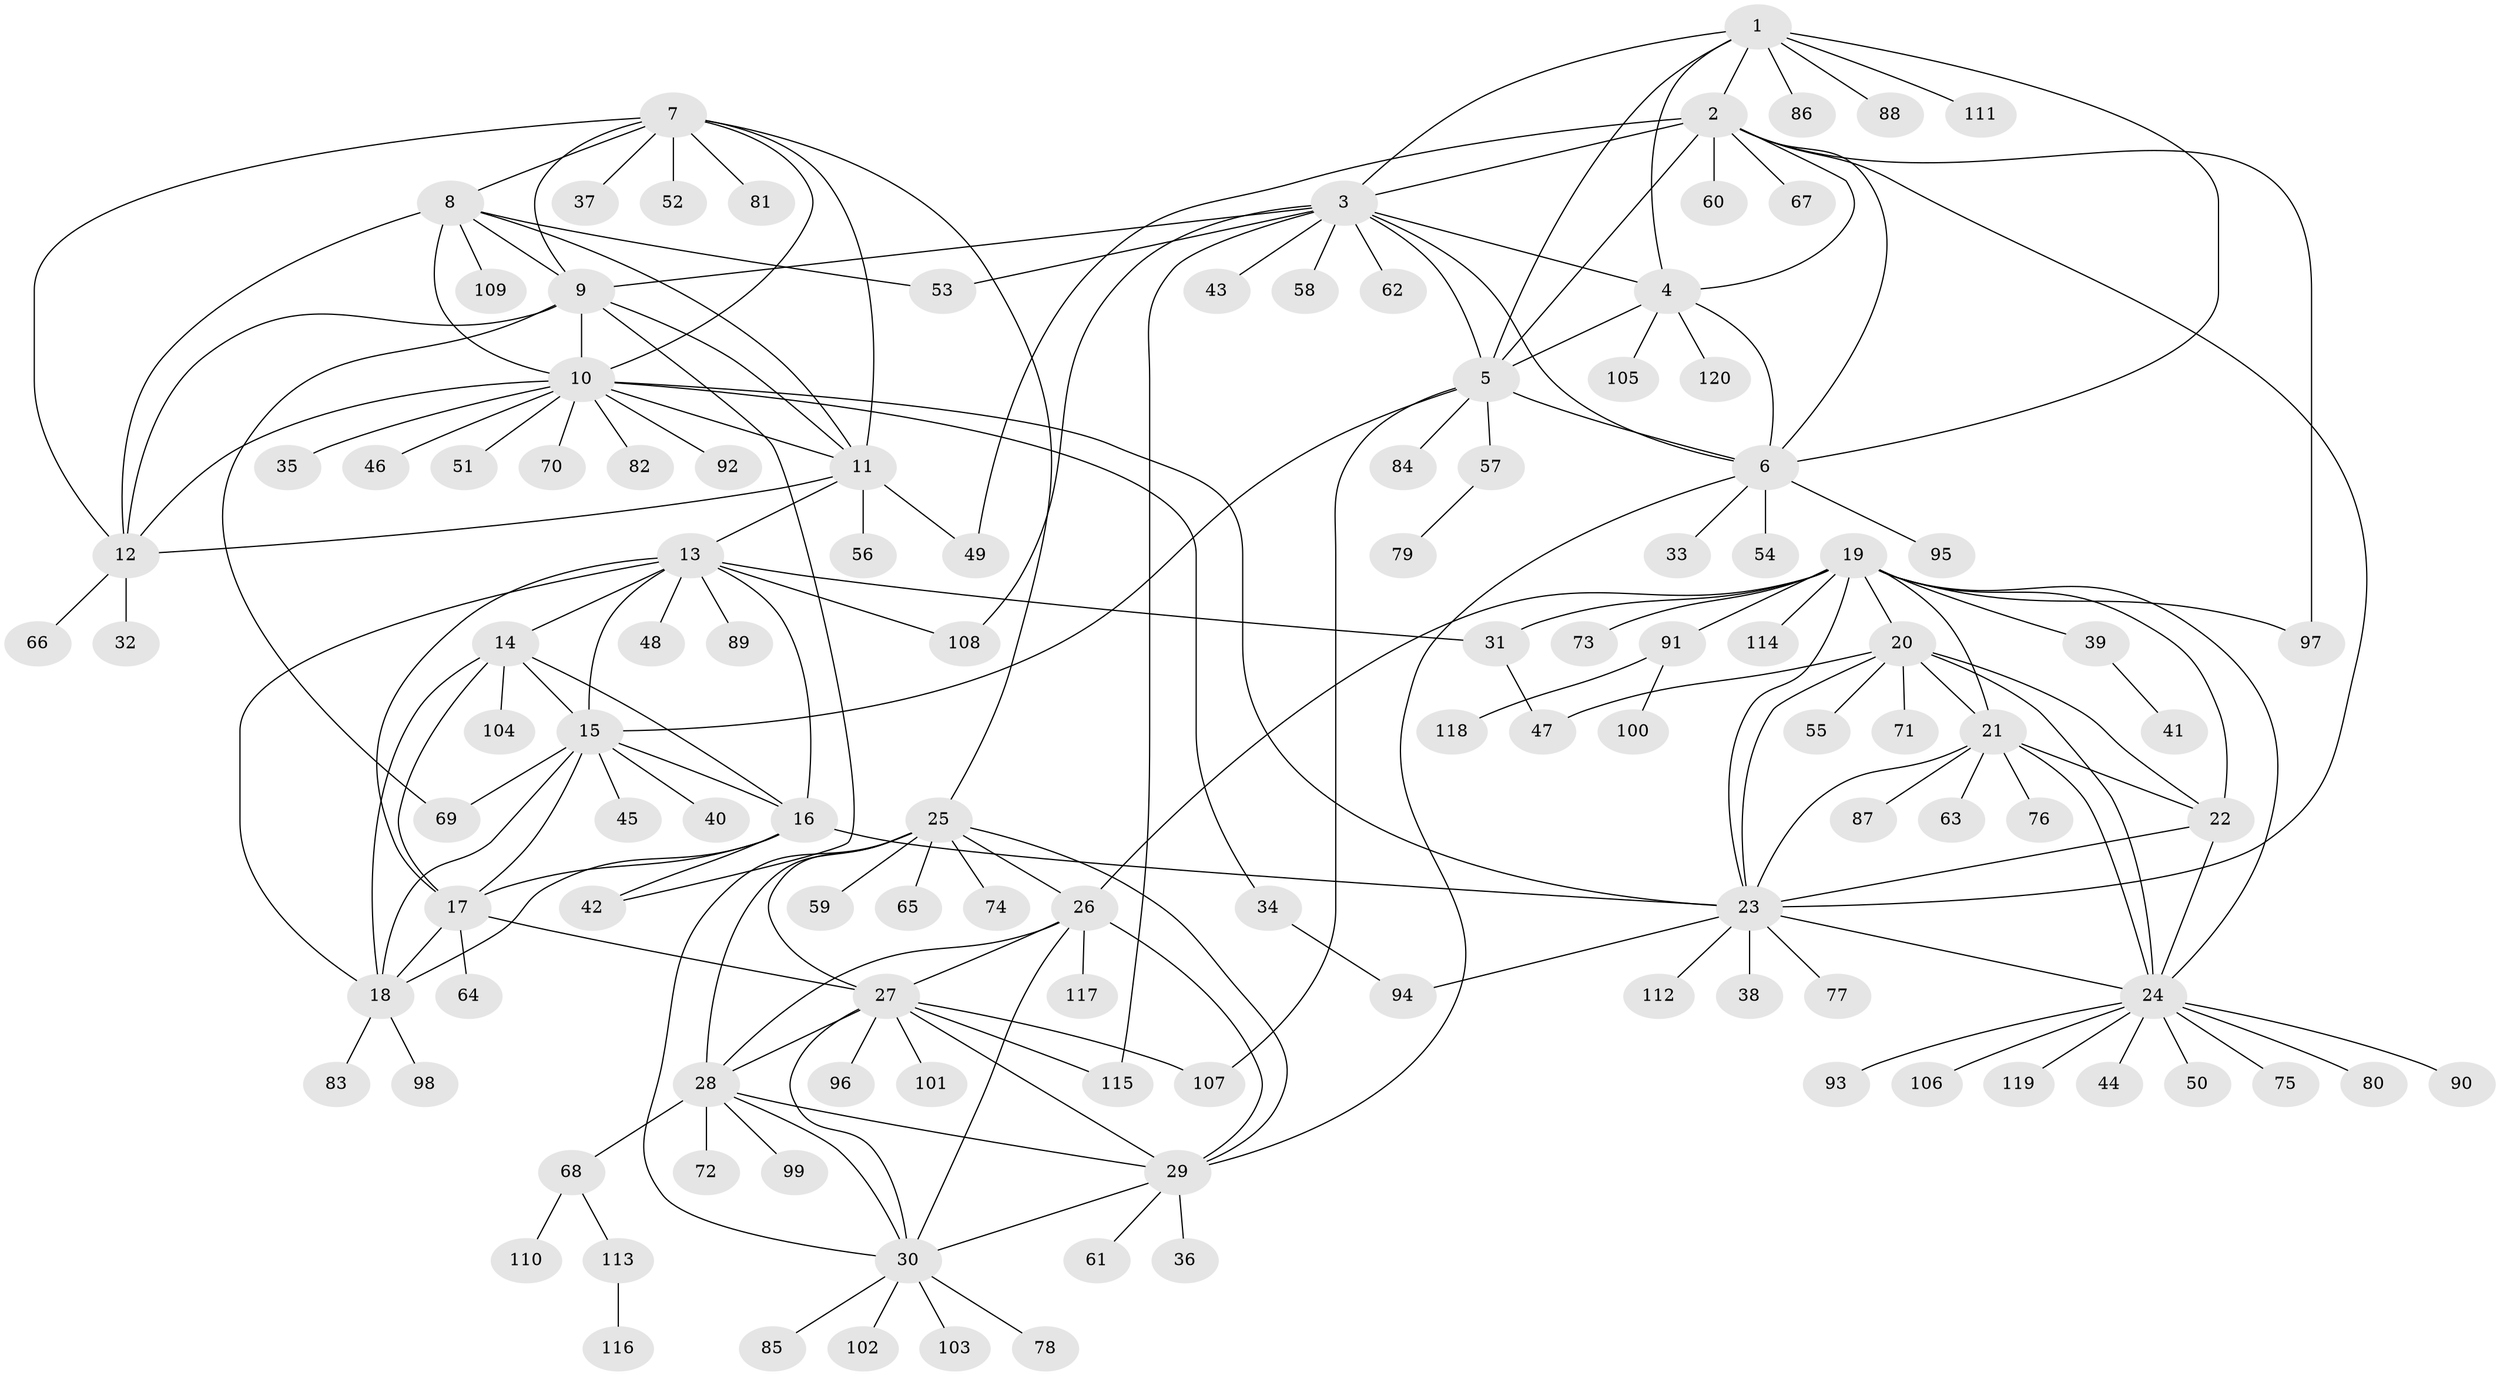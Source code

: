 // coarse degree distribution, {5: 0.020202020202020204, 8: 0.050505050505050504, 14: 0.020202020202020204, 9: 0.020202020202020204, 7: 0.050505050505050504, 12: 0.010101010101010102, 6: 0.020202020202020204, 10: 0.020202020202020204, 4: 0.020202020202020204, 11: 0.010101010101010102, 3: 0.030303030303030304, 1: 0.6363636363636364, 2: 0.09090909090909091}
// Generated by graph-tools (version 1.1) at 2025/52/02/27/25 19:52:15]
// undirected, 120 vertices, 186 edges
graph export_dot {
graph [start="1"]
  node [color=gray90,style=filled];
  1;
  2;
  3;
  4;
  5;
  6;
  7;
  8;
  9;
  10;
  11;
  12;
  13;
  14;
  15;
  16;
  17;
  18;
  19;
  20;
  21;
  22;
  23;
  24;
  25;
  26;
  27;
  28;
  29;
  30;
  31;
  32;
  33;
  34;
  35;
  36;
  37;
  38;
  39;
  40;
  41;
  42;
  43;
  44;
  45;
  46;
  47;
  48;
  49;
  50;
  51;
  52;
  53;
  54;
  55;
  56;
  57;
  58;
  59;
  60;
  61;
  62;
  63;
  64;
  65;
  66;
  67;
  68;
  69;
  70;
  71;
  72;
  73;
  74;
  75;
  76;
  77;
  78;
  79;
  80;
  81;
  82;
  83;
  84;
  85;
  86;
  87;
  88;
  89;
  90;
  91;
  92;
  93;
  94;
  95;
  96;
  97;
  98;
  99;
  100;
  101;
  102;
  103;
  104;
  105;
  106;
  107;
  108;
  109;
  110;
  111;
  112;
  113;
  114;
  115;
  116;
  117;
  118;
  119;
  120;
  1 -- 2;
  1 -- 3;
  1 -- 4;
  1 -- 5;
  1 -- 6;
  1 -- 86;
  1 -- 88;
  1 -- 111;
  2 -- 3;
  2 -- 4;
  2 -- 5;
  2 -- 6;
  2 -- 23;
  2 -- 49;
  2 -- 60;
  2 -- 67;
  2 -- 97;
  3 -- 4;
  3 -- 5;
  3 -- 6;
  3 -- 9;
  3 -- 43;
  3 -- 53;
  3 -- 58;
  3 -- 62;
  3 -- 108;
  3 -- 115;
  4 -- 5;
  4 -- 6;
  4 -- 105;
  4 -- 120;
  5 -- 6;
  5 -- 15;
  5 -- 57;
  5 -- 84;
  5 -- 107;
  6 -- 29;
  6 -- 33;
  6 -- 54;
  6 -- 95;
  7 -- 8;
  7 -- 9;
  7 -- 10;
  7 -- 11;
  7 -- 12;
  7 -- 25;
  7 -- 37;
  7 -- 52;
  7 -- 81;
  8 -- 9;
  8 -- 10;
  8 -- 11;
  8 -- 12;
  8 -- 53;
  8 -- 109;
  9 -- 10;
  9 -- 11;
  9 -- 12;
  9 -- 42;
  9 -- 69;
  10 -- 11;
  10 -- 12;
  10 -- 23;
  10 -- 34;
  10 -- 35;
  10 -- 46;
  10 -- 51;
  10 -- 70;
  10 -- 82;
  10 -- 92;
  11 -- 12;
  11 -- 13;
  11 -- 49;
  11 -- 56;
  12 -- 32;
  12 -- 66;
  13 -- 14;
  13 -- 15;
  13 -- 16;
  13 -- 17;
  13 -- 18;
  13 -- 31;
  13 -- 48;
  13 -- 89;
  13 -- 108;
  14 -- 15;
  14 -- 16;
  14 -- 17;
  14 -- 18;
  14 -- 104;
  15 -- 16;
  15 -- 17;
  15 -- 18;
  15 -- 40;
  15 -- 45;
  15 -- 69;
  16 -- 17;
  16 -- 18;
  16 -- 23;
  16 -- 42;
  17 -- 18;
  17 -- 27;
  17 -- 64;
  18 -- 83;
  18 -- 98;
  19 -- 20;
  19 -- 21;
  19 -- 22;
  19 -- 23;
  19 -- 24;
  19 -- 26;
  19 -- 31;
  19 -- 39;
  19 -- 73;
  19 -- 91;
  19 -- 97;
  19 -- 114;
  20 -- 21;
  20 -- 22;
  20 -- 23;
  20 -- 24;
  20 -- 47;
  20 -- 55;
  20 -- 71;
  21 -- 22;
  21 -- 23;
  21 -- 24;
  21 -- 63;
  21 -- 76;
  21 -- 87;
  22 -- 23;
  22 -- 24;
  23 -- 24;
  23 -- 38;
  23 -- 77;
  23 -- 94;
  23 -- 112;
  24 -- 44;
  24 -- 50;
  24 -- 75;
  24 -- 80;
  24 -- 90;
  24 -- 93;
  24 -- 106;
  24 -- 119;
  25 -- 26;
  25 -- 27;
  25 -- 28;
  25 -- 29;
  25 -- 30;
  25 -- 59;
  25 -- 65;
  25 -- 74;
  26 -- 27;
  26 -- 28;
  26 -- 29;
  26 -- 30;
  26 -- 117;
  27 -- 28;
  27 -- 29;
  27 -- 30;
  27 -- 96;
  27 -- 101;
  27 -- 107;
  27 -- 115;
  28 -- 29;
  28 -- 30;
  28 -- 68;
  28 -- 72;
  28 -- 99;
  29 -- 30;
  29 -- 36;
  29 -- 61;
  30 -- 78;
  30 -- 85;
  30 -- 102;
  30 -- 103;
  31 -- 47;
  34 -- 94;
  39 -- 41;
  57 -- 79;
  68 -- 110;
  68 -- 113;
  91 -- 100;
  91 -- 118;
  113 -- 116;
}
